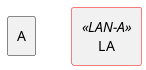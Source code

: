 {
  "sha1": "tj7be8qw48snw5nrcb3uurjrdhxt16a",
  "insertion": {
    "when": "2024-06-04T17:28:46.300Z",
    "url": "https://forum.plantuml.net/15497/error-when-using-as-double-arrow-for-styles",
    "user": "plantuml@gmail.com"
  }
}
@startuml
<style>
.LAN-A {
  LineColor Red
}
</style>

rectangle A
rectangle LA <<LAN-A>>
@enduml
